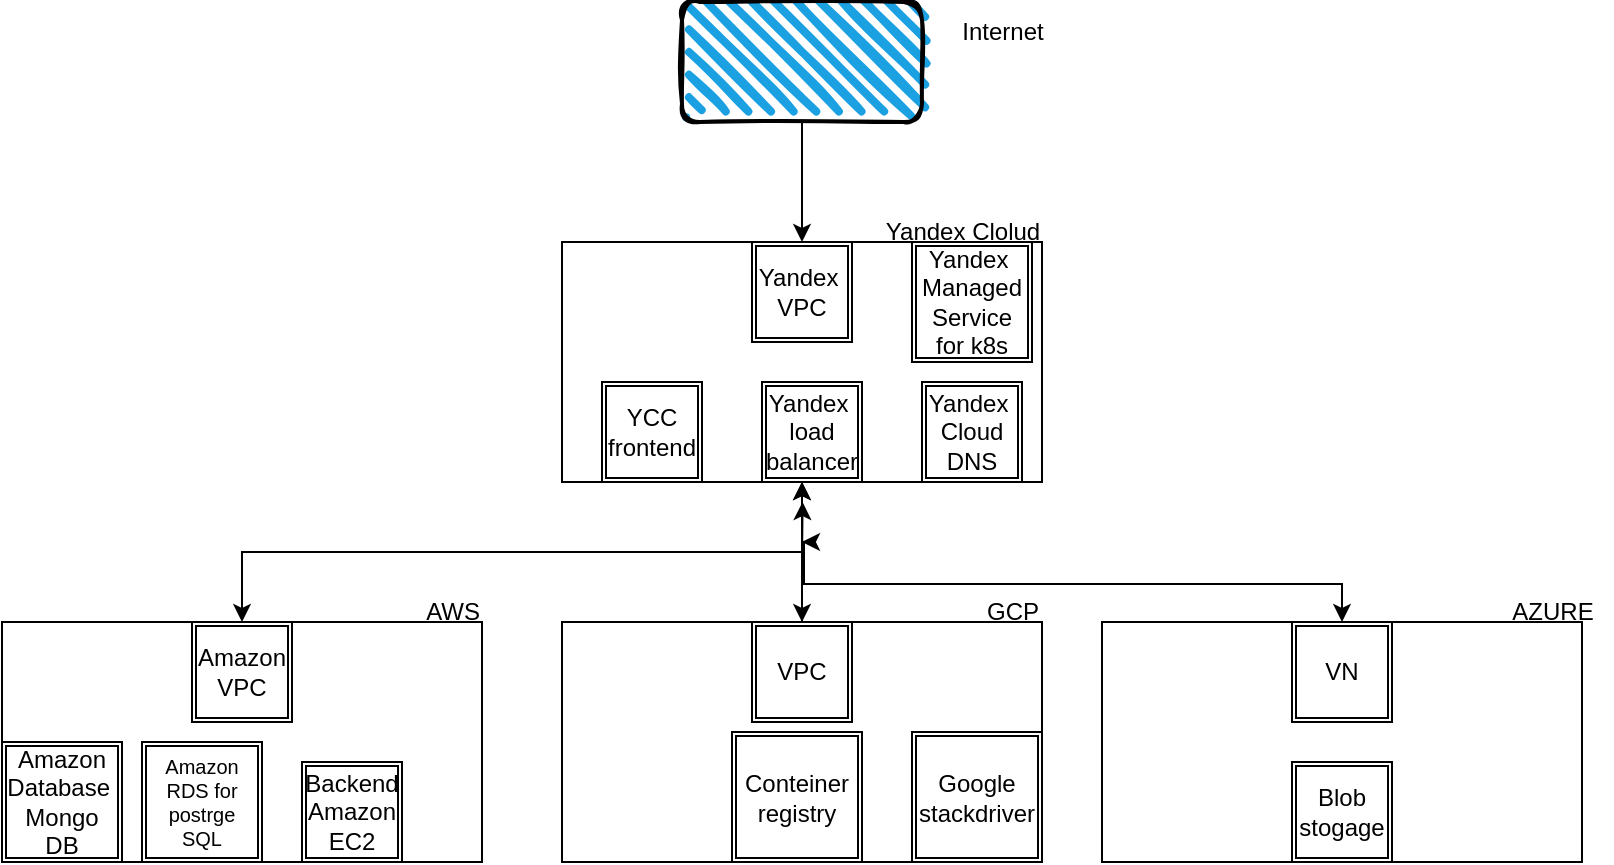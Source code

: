 <mxfile version="24.7.6">
  <diagram name="Страница — 1" id="zfzfKZ8zbx2iG-syE7SA">
    <mxGraphModel dx="768" dy="625" grid="1" gridSize="10" guides="1" tooltips="1" connect="1" arrows="1" fold="1" page="1" pageScale="1" pageWidth="827" pageHeight="1169" math="0" shadow="0">
      <root>
        <mxCell id="0" />
        <mxCell id="1" parent="0" />
        <mxCell id="rspmrvrM9AfJtTUXDsYE-1" value="" style="rounded=0;whiteSpace=wrap;html=1;" parent="1" vertex="1">
          <mxGeometry x="290" y="130" width="240" height="120" as="geometry" />
        </mxCell>
        <mxCell id="rspmrvrM9AfJtTUXDsYE-2" value="" style="rounded=0;whiteSpace=wrap;html=1;" parent="1" vertex="1">
          <mxGeometry x="10" y="320" width="240" height="120" as="geometry" />
        </mxCell>
        <mxCell id="f9DH0sTt51cOCoLSmUse-15" value="" style="edgeStyle=orthogonalEdgeStyle;rounded=0;orthogonalLoop=1;jettySize=auto;html=1;" edge="1" parent="1" source="rspmrvrM9AfJtTUXDsYE-3" target="rspmrvrM9AfJtTUXDsYE-1">
          <mxGeometry relative="1" as="geometry" />
        </mxCell>
        <mxCell id="rspmrvrM9AfJtTUXDsYE-3" value="" style="rounded=0;whiteSpace=wrap;html=1;" parent="1" vertex="1">
          <mxGeometry x="290" y="320" width="240" height="120" as="geometry" />
        </mxCell>
        <mxCell id="rspmrvrM9AfJtTUXDsYE-4" value="" style="rounded=0;whiteSpace=wrap;html=1;" parent="1" vertex="1">
          <mxGeometry x="560" y="320" width="240" height="120" as="geometry" />
        </mxCell>
        <mxCell id="rspmrvrM9AfJtTUXDsYE-5" value="Yandex Clolud" style="text;html=1;align=center;verticalAlign=middle;resizable=0;points=[];autosize=1;strokeColor=none;fillColor=none;" parent="1" vertex="1">
          <mxGeometry x="440" y="110" width="100" height="30" as="geometry" />
        </mxCell>
        <mxCell id="rspmrvrM9AfJtTUXDsYE-6" value="AWS" style="text;html=1;align=center;verticalAlign=middle;resizable=0;points=[];autosize=1;strokeColor=none;fillColor=none;" parent="1" vertex="1">
          <mxGeometry x="210" y="300" width="50" height="30" as="geometry" />
        </mxCell>
        <mxCell id="rspmrvrM9AfJtTUXDsYE-7" value="GCP" style="text;html=1;align=center;verticalAlign=middle;resizable=0;points=[];autosize=1;strokeColor=none;fillColor=none;" parent="1" vertex="1">
          <mxGeometry x="490" y="300" width="50" height="30" as="geometry" />
        </mxCell>
        <mxCell id="rspmrvrM9AfJtTUXDsYE-8" value="AZURE" style="text;html=1;align=center;verticalAlign=middle;resizable=0;points=[];autosize=1;strokeColor=none;fillColor=none;" parent="1" vertex="1">
          <mxGeometry x="755" y="300" width="60" height="30" as="geometry" />
        </mxCell>
        <mxCell id="f9DH0sTt51cOCoLSmUse-4" style="edgeStyle=orthogonalEdgeStyle;rounded=0;orthogonalLoop=1;jettySize=auto;html=1;exitX=0.5;exitY=1;exitDx=0;exitDy=0;" edge="1" parent="1" source="f9DH0sTt51cOCoLSmUse-1" target="rspmrvrM9AfJtTUXDsYE-1">
          <mxGeometry relative="1" as="geometry" />
        </mxCell>
        <mxCell id="f9DH0sTt51cOCoLSmUse-1" value="" style="rounded=1;whiteSpace=wrap;html=1;strokeWidth=2;fillWeight=4;hachureGap=8;hachureAngle=45;fillColor=#1ba1e2;sketch=1;" vertex="1" parent="1">
          <mxGeometry x="350" y="10" width="120" height="60" as="geometry" />
        </mxCell>
        <mxCell id="f9DH0sTt51cOCoLSmUse-2" value="Internet" style="text;html=1;align=center;verticalAlign=middle;resizable=0;points=[];autosize=1;strokeColor=none;fillColor=none;" vertex="1" parent="1">
          <mxGeometry x="480" y="10" width="60" height="30" as="geometry" />
        </mxCell>
        <mxCell id="f9DH0sTt51cOCoLSmUse-5" value="Yandex&amp;nbsp;&lt;div&gt;VPC&lt;/div&gt;" style="shape=ext;double=1;whiteSpace=wrap;html=1;aspect=fixed;" vertex="1" parent="1">
          <mxGeometry x="385" y="130" width="50" height="50" as="geometry" />
        </mxCell>
        <mxCell id="f9DH0sTt51cOCoLSmUse-11" style="edgeStyle=orthogonalEdgeStyle;rounded=0;orthogonalLoop=1;jettySize=auto;html=1;exitX=0.5;exitY=0;exitDx=0;exitDy=0;entryX=0.5;entryY=1;entryDx=0;entryDy=0;curved=0;strokeColor=default;startArrow=classic;startFill=1;" edge="1" parent="1" source="f9DH0sTt51cOCoLSmUse-6" target="rspmrvrM9AfJtTUXDsYE-1">
          <mxGeometry relative="1" as="geometry" />
        </mxCell>
        <mxCell id="f9DH0sTt51cOCoLSmUse-6" value="&lt;div&gt;Amazon&lt;/div&gt;&lt;div&gt;VPC&lt;/div&gt;" style="shape=ext;double=1;whiteSpace=wrap;html=1;aspect=fixed;" vertex="1" parent="1">
          <mxGeometry x="105" y="320" width="50" height="50" as="geometry" />
        </mxCell>
        <mxCell id="f9DH0sTt51cOCoLSmUse-12" style="edgeStyle=orthogonalEdgeStyle;rounded=0;orthogonalLoop=1;jettySize=auto;html=1;exitX=0.5;exitY=0;exitDx=0;exitDy=0;startArrow=classic;startFill=1;" edge="1" parent="1" source="f9DH0sTt51cOCoLSmUse-7">
          <mxGeometry relative="1" as="geometry">
            <mxPoint x="410.294" y="260" as="targetPoint" />
          </mxGeometry>
        </mxCell>
        <mxCell id="f9DH0sTt51cOCoLSmUse-7" value="&lt;div&gt;VPC&lt;/div&gt;" style="shape=ext;double=1;whiteSpace=wrap;html=1;aspect=fixed;" vertex="1" parent="1">
          <mxGeometry x="385" y="320" width="50" height="50" as="geometry" />
        </mxCell>
        <mxCell id="f9DH0sTt51cOCoLSmUse-14" style="edgeStyle=orthogonalEdgeStyle;rounded=0;orthogonalLoop=1;jettySize=auto;html=1;exitX=0.5;exitY=0;exitDx=0;exitDy=0;startArrow=classic;startFill=1;" edge="1" parent="1" source="f9DH0sTt51cOCoLSmUse-8">
          <mxGeometry relative="1" as="geometry">
            <mxPoint x="410" y="280" as="targetPoint" />
            <Array as="points">
              <mxPoint x="680" y="301" />
              <mxPoint x="411" y="301" />
              <mxPoint x="411" y="280" />
            </Array>
          </mxGeometry>
        </mxCell>
        <mxCell id="f9DH0sTt51cOCoLSmUse-8" value="&lt;div&gt;VN&lt;/div&gt;" style="shape=ext;double=1;whiteSpace=wrap;html=1;aspect=fixed;" vertex="1" parent="1">
          <mxGeometry x="655" y="320" width="50" height="50" as="geometry" />
        </mxCell>
        <mxCell id="f9DH0sTt51cOCoLSmUse-16" value="&lt;div&gt;Amazon&lt;/div&gt;&lt;div&gt;Database&amp;nbsp;&lt;/div&gt;&lt;div&gt;Mongo DB&lt;/div&gt;" style="shape=ext;double=1;whiteSpace=wrap;html=1;aspect=fixed;" vertex="1" parent="1">
          <mxGeometry x="10" y="380" width="60" height="60" as="geometry" />
        </mxCell>
        <mxCell id="f9DH0sTt51cOCoLSmUse-17" value="&lt;div style=&quot;font-size: 10px;&quot;&gt;&lt;font style=&quot;font-size: 10px;&quot;&gt;Amazon&lt;/font&gt;&lt;/div&gt;&lt;div style=&quot;font-size: 10px;&quot;&gt;&lt;font style=&quot;font-size: 10px;&quot;&gt;RDS for postrge SQL&lt;/font&gt;&lt;/div&gt;" style="shape=ext;double=1;whiteSpace=wrap;html=1;aspect=fixed;" vertex="1" parent="1">
          <mxGeometry x="80" y="380" width="60" height="60" as="geometry" />
        </mxCell>
        <mxCell id="f9DH0sTt51cOCoLSmUse-18" value="&lt;div&gt;Backend&lt;/div&gt;&lt;div&gt;Amazon EC2&lt;/div&gt;" style="shape=ext;double=1;whiteSpace=wrap;html=1;aspect=fixed;" vertex="1" parent="1">
          <mxGeometry x="160" y="390" width="50" height="50" as="geometry" />
        </mxCell>
        <mxCell id="f9DH0sTt51cOCoLSmUse-19" value="&lt;div&gt;Blob stogage&lt;/div&gt;" style="shape=ext;double=1;whiteSpace=wrap;html=1;aspect=fixed;" vertex="1" parent="1">
          <mxGeometry x="655" y="390" width="50" height="50" as="geometry" />
        </mxCell>
        <mxCell id="f9DH0sTt51cOCoLSmUse-20" value="Google stackdriver" style="shape=ext;double=1;whiteSpace=wrap;html=1;aspect=fixed;" vertex="1" parent="1">
          <mxGeometry x="465" y="375" width="65" height="65" as="geometry" />
        </mxCell>
        <mxCell id="f9DH0sTt51cOCoLSmUse-21" value="Yandex&amp;nbsp;&lt;div&gt;Cloud DNS&lt;/div&gt;" style="shape=ext;double=1;whiteSpace=wrap;html=1;aspect=fixed;" vertex="1" parent="1">
          <mxGeometry x="470" y="200" width="50" height="50" as="geometry" />
        </mxCell>
        <mxCell id="f9DH0sTt51cOCoLSmUse-22" value="Yandex&amp;nbsp;&lt;div&gt;load balancer&lt;/div&gt;" style="shape=ext;double=1;whiteSpace=wrap;html=1;aspect=fixed;" vertex="1" parent="1">
          <mxGeometry x="390" y="200" width="50" height="50" as="geometry" />
        </mxCell>
        <mxCell id="f9DH0sTt51cOCoLSmUse-23" value="YCC&lt;div&gt;frontend&lt;/div&gt;" style="shape=ext;double=1;whiteSpace=wrap;html=1;aspect=fixed;" vertex="1" parent="1">
          <mxGeometry x="310" y="200" width="50" height="50" as="geometry" />
        </mxCell>
        <mxCell id="f9DH0sTt51cOCoLSmUse-24" value="Conteiner registry" style="shape=ext;double=1;whiteSpace=wrap;html=1;aspect=fixed;" vertex="1" parent="1">
          <mxGeometry x="375" y="375" width="65" height="65" as="geometry" />
        </mxCell>
        <mxCell id="f9DH0sTt51cOCoLSmUse-26" value="Yandex&amp;nbsp;&lt;div&gt;Managed Service for k8s&lt;/div&gt;" style="shape=ext;double=1;whiteSpace=wrap;html=1;aspect=fixed;" vertex="1" parent="1">
          <mxGeometry x="465" y="130" width="60" height="60" as="geometry" />
        </mxCell>
      </root>
    </mxGraphModel>
  </diagram>
</mxfile>
